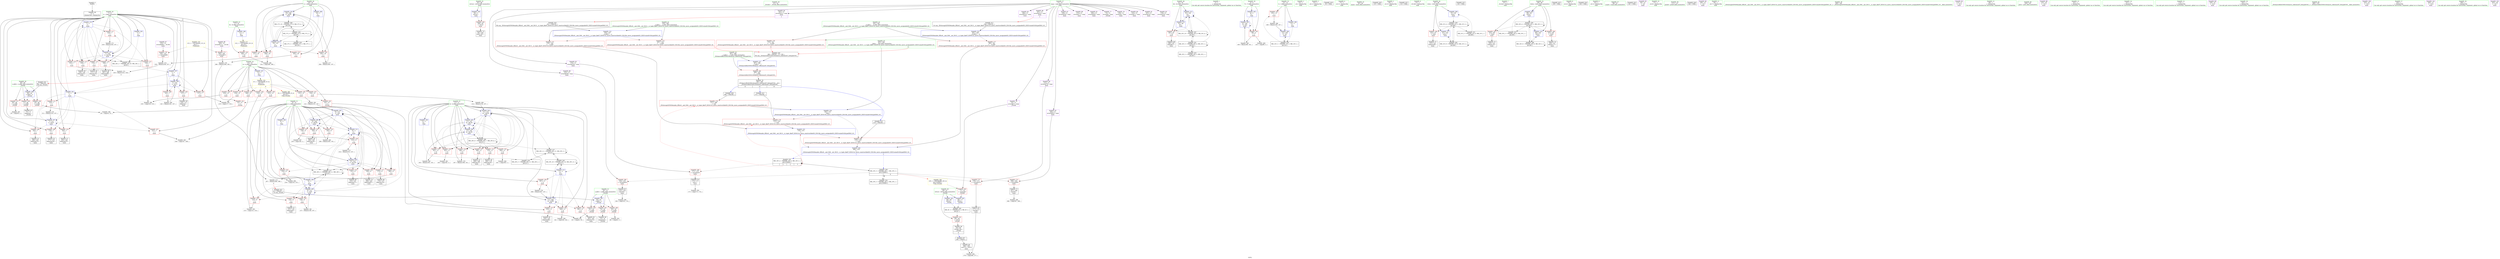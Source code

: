 digraph "SVFG" {
	label="SVFG";

	Node0x5582dc03f290 [shape=record,color=grey,label="{NodeID: 0\nNullPtr}"];
	Node0x5582dc03f290 -> Node0x5582dc053040[style=solid];
	Node0x5582dbe3fe00 [shape=record,color=yellow,style=double,label="{NodeID: 360\n2V_1 = ENCHI(MR_2V_0)\npts\{16 \}\nFun[_Z3colii]}"];
	Node0x5582dbe3fe00 -> Node0x5582dc0716f0[style=dashed];
	Node0x5582dbe3fe00 -> Node0x5582dc0717c0[style=dashed];
	Node0x5582dc07b030 [shape=record,color=grey,label="{NodeID: 277\n284 = Binary(283, 107, )\n}"];
	Node0x5582dc07b030 -> Node0x5582dc076540[style=solid];
	Node0x5582dc06e3e0 [shape=record,color=blue,label="{NodeID: 194\n85\<--5\nretval\<--\nmain\n}"];
	Node0x5582dc06e3e0 -> Node0x5582dc0728d0[style=dashed];
	Node0x5582dc06b890 [shape=record,color=red,label="{NodeID: 111\n210\<--7\n\<--i\nmain\n}"];
	Node0x5582dc06b890 -> Node0x5582dc07a5b0[style=solid];
	Node0x5582dc0538a0 [shape=record,color=green,label="{NodeID: 28\n41\<--42\n_Z3colii\<--_Z3colii_field_insensitive\n}"];
	Node0x5582dc076a20 [shape=record,color=blue,label="{NodeID: 222\n359\<--357\n__a.addr\<--__a\n_ZSt4swapIcENSt9enable_ifIXsr6__and_ISt6__not_ISt15__is_tuple_likeIT_EESt21is_move_constructibleIS3_ESt18is_move_assignableIS3_EEE5valueEvE4typeERS3_SC_\n}"];
	Node0x5582dc076a20 -> Node0x5582dc0731c0[style=dashed];
	Node0x5582dc076a20 -> Node0x5582dc073290[style=dashed];
	Node0x5582dc071550 [shape=record,color=red,label="{NodeID: 139\n307\<--11\n\<--k\nmain\n}"];
	Node0x5582dc071550 -> Node0x5582dc07b1b0[style=solid];
	Node0x5582dc06c1c0 [shape=record,color=black,label="{NodeID: 56\n180\<--179\nidxprom30\<--\nmain\n}"];
	Node0x5582dc0b26c0 [shape=record,color=black,label="{NodeID: 416\n357 = PHI(181, )\n0th arg _ZSt4swapIcENSt9enable_ifIXsr6__and_ISt6__not_ISt15__is_tuple_likeIT_EESt21is_move_constructibleIS3_ESt18is_move_assignableIS3_EEE5valueEvE4typeERS3_SC_ }"];
	Node0x5582dc0b26c0 -> Node0x5582dc076a20[style=solid];
	Node0x5582dc072c10 [shape=record,color=red,label="{NodeID: 167\n287\<--91\n\<--bt\nmain\n}"];
	Node0x5582dc072c10 -> Node0x5582dc06cb80[style=solid];
	Node0x5582dc06d880 [shape=record,color=purple,label="{NodeID: 84\n181\<--21\narrayidx31\<--map\nmain\n|{<s0>5}}"];
	Node0x5582dc06d880:s0 -> Node0x5582dc0b26c0[style=solid,color=red];
	Node0x5582dc053150 [shape=record,color=green,label="{NodeID: 1\n5\<--1\n\<--dummyObj\nCan only get source location for instruction, argument, global var or function.}"];
	Node0x5582dc07b1b0 [shape=record,color=grey,label="{NodeID: 278\n308 = Binary(307, 107, )\n}"];
	Node0x5582dc07b1b0 -> Node0x5582dc0767b0[style=solid];
	Node0x5582dc06e4b0 [shape=record,color=blue,label="{NodeID: 195\n4\<--100\nT\<--dec\nmain\n}"];
	Node0x5582dc06e4b0 -> Node0x5582dc06b210[style=dashed];
	Node0x5582dc06e4b0 -> Node0x5582dc06e4b0[style=dashed];
	Node0x5582dc06b960 [shape=record,color=red,label="{NodeID: 112\n218\<--7\n\<--i\nmain\n}"];
	Node0x5582dc06b960 -> Node0x5582dc07bdb0[style=solid];
	Node0x5582dc0539a0 [shape=record,color=green,label="{NodeID: 29\n46\<--47\nretval\<--retval_field_insensitive\n_Z3colii\n}"];
	Node0x5582dc0539a0 -> Node0x5582dc072250[style=solid];
	Node0x5582dc0539a0 -> Node0x5582dc06e240[style=solid];
	Node0x5582dc0539a0 -> Node0x5582dc06e310[style=solid];
	Node0x5582dc076af0 [shape=record,color=blue,label="{NodeID: 223\n361\<--358\n__b.addr\<--__b\n_ZSt4swapIcENSt9enable_ifIXsr6__and_ISt6__not_ISt15__is_tuple_likeIT_EESt21is_move_constructibleIS3_ESt18is_move_assignableIS3_EEE5valueEvE4typeERS3_SC_\n}"];
	Node0x5582dc076af0 -> Node0x5582dc073360[style=dashed];
	Node0x5582dc076af0 -> Node0x5582dc073430[style=dashed];
	Node0x5582dc071620 [shape=record,color=red,label="{NodeID: 140\n105\<--13\n\<--I\nmain\n}"];
	Node0x5582dc071620 -> Node0x5582dc070020[style=solid];
	Node0x5582dc06c290 [shape=record,color=black,label="{NodeID: 57\n183\<--182\nidxprom32\<--\nmain\n}"];
	Node0x5582dc0b2800 [shape=record,color=black,label="{NodeID: 417\n358 = PHI(187, )\n1st arg _ZSt4swapIcENSt9enable_ifIXsr6__and_ISt6__not_ISt15__is_tuple_likeIT_EESt21is_move_constructibleIS3_ESt18is_move_assignableIS3_EEE5valueEvE4typeERS3_SC_ }"];
	Node0x5582dc0b2800 -> Node0x5582dc076af0[style=solid];
	Node0x5582dc072ce0 [shape=record,color=red,label="{NodeID: 168\n171\<--170\n\<--arrayidx26\nmain\n}"];
	Node0x5582dc072ce0 -> Node0x5582dc06c020[style=solid];
	Node0x5582dc06d950 [shape=record,color=purple,label="{NodeID: 85\n184\<--21\narrayidx33\<--map\nmain\n}"];
	Node0x5582dc053250 [shape=record,color=green,label="{NodeID: 2\n23\<--1\n.str\<--dummyObj\nGlob }"];
	Node0x5582dc07b330 [shape=record,color=grey,label="{NodeID: 279\n197 = Binary(196, 101, )\n}"];
	Node0x5582dc07b330 -> Node0x5582dc06ecd0[style=solid];
	Node0x5582dc06e580 [shape=record,color=blue,label="{NodeID: 196\n13\<--106\nI\<--inc\nmain\n}"];
	Node0x5582dc06e580 -> Node0x5582dc08c740[style=dashed];
	Node0x5582dc06ba30 [shape=record,color=red,label="{NodeID: 113\n228\<--7\n\<--i\nmain\n}"];
	Node0x5582dc06ba30 -> Node0x5582dc06c430[style=solid];
	Node0x5582dc053a70 [shape=record,color=green,label="{NodeID: 30\n48\<--49\nx.addr\<--x.addr_field_insensitive\n_Z3colii\n}"];
	Node0x5582dc053a70 -> Node0x5582dc072320[style=solid];
	Node0x5582dc053a70 -> Node0x5582dc0723f0[style=solid];
	Node0x5582dc053a70 -> Node0x5582dc0724c0[style=solid];
	Node0x5582dc053a70 -> Node0x5582dc074010[style=solid];
	Node0x5582dc076bc0 [shape=record,color=blue,label="{NodeID: 224\n363\<--371\n__tmp\<--\n_ZSt4swapIcENSt9enable_ifIXsr6__and_ISt6__not_ISt15__is_tuple_likeIT_EESt21is_move_constructibleIS3_ESt18is_move_assignableIS3_EEE5valueEvE4typeERS3_SC_\n}"];
	Node0x5582dc076bc0 -> Node0x5582dc0735d0[style=dashed];
	Node0x5582dc076bc0 -> Node0x5582dc0736a0[style=dashed];
	Node0x5582dc0716f0 [shape=record,color=red,label="{NodeID: 141\n55\<--15\n\<--n\n_Z3colii\n}"];
	Node0x5582dc0716f0 -> Node0x5582dc07ccb0[style=solid];
	Node0x5582dc06c360 [shape=record,color=black,label="{NodeID: 58\n186\<--185\nidxprom34\<--\nmain\n}"];
	Node0x5582dc0b2940 [shape=record,color=black,label="{NodeID: 418\n386 = PHI(367, 373, 363, )\n0th arg _ZSt4moveIRcEONSt16remove_referenceIT_E4typeEOS2_ }"];
	Node0x5582dc0b2940 -> Node0x5582dc076e30[style=solid];
	Node0x5582dc091740 [shape=record,color=black,label="{NodeID: 335\nMR_10V_4 = PHI(MR_10V_6, MR_10V_3, )\npts\{220000 \}\n|{|<s3>5|<s4>5|<s5>5}}"];
	Node0x5582dc091740 -> Node0x5582dc072ce0[style=dashed];
	Node0x5582dc091740 -> Node0x5582dc091740[style=dashed];
	Node0x5582dc091740 -> Node0x5582dc092b40[style=dashed];
	Node0x5582dc091740:s3 -> Node0x5582dc073500[style=dashed,color=red];
	Node0x5582dc091740:s4 -> Node0x5582dc0735d0[style=dashed,color=red];
	Node0x5582dc091740:s5 -> Node0x5582dc076c90[style=dashed,color=red];
	Node0x5582dc072db0 [shape=record,color=red,label="{NodeID: 169\n234\<--233\n\<--arrayidx58\nmain\n}"];
	Node0x5582dc072db0 -> Node0x5582dc06c5d0[style=solid];
	Node0x5582dc06da20 [shape=record,color=purple,label="{NodeID: 86\n187\<--21\narrayidx35\<--map\nmain\n|{<s0>5}}"];
	Node0x5582dc06da20:s0 -> Node0x5582dc0b2800[style=solid,color=red];
	Node0x5582dc053350 [shape=record,color=green,label="{NodeID: 3\n25\<--1\n.str.1\<--dummyObj\nGlob }"];
	Node0x5582dc07b4b0 [shape=record,color=grey,label="{NodeID: 280\n142 = Binary(141, 107, )\n}"];
	Node0x5582dc07b4b0 -> Node0x5582dc06e8c0[style=solid];
	Node0x5582dc06e650 [shape=record,color=blue,label="{NodeID: 197\n7\<--5\ni\<--\nmain\n}"];
	Node0x5582dc06e650 -> Node0x5582dc06b2e0[style=dashed];
	Node0x5582dc06e650 -> Node0x5582dc06b3b0[style=dashed];
	Node0x5582dc06e650 -> Node0x5582dc06b480[style=dashed];
	Node0x5582dc06e650 -> Node0x5582dc06e8c0[style=dashed];
	Node0x5582dc06e650 -> Node0x5582dc06e990[style=dashed];
	Node0x5582dc06bb00 [shape=record,color=red,label="{NodeID: 114\n252\<--7\n\<--i\nmain\n}"];
	Node0x5582dc06bb00 -> Node0x5582dc07ad30[style=solid];
	Node0x5582dc053b40 [shape=record,color=green,label="{NodeID: 31\n50\<--51\ny.addr\<--y.addr_field_insensitive\n_Z3colii\n}"];
	Node0x5582dc053b40 -> Node0x5582dc072590[style=solid];
	Node0x5582dc053b40 -> Node0x5582dc072660[style=solid];
	Node0x5582dc053b40 -> Node0x5582dc072730[style=solid];
	Node0x5582dc053b40 -> Node0x5582dc0740e0[style=solid];
	Node0x5582dc076c90 [shape=record,color=blue,label="{NodeID: 225\n376\<--375\n\<--\n_ZSt4swapIcENSt9enable_ifIXsr6__and_ISt6__not_ISt15__is_tuple_likeIT_EESt21is_move_constructibleIS3_ESt18is_move_assignableIS3_EEE5valueEvE4typeERS3_SC_\n}"];
	Node0x5582dc076c90 -> Node0x5582dc0736a0[style=dashed];
	Node0x5582dc076c90 -> Node0x5582dc076d60[style=dashed];
	Node0x5582dc0717c0 [shape=record,color=red,label="{NodeID: 142\n62\<--15\n\<--n\n_Z3colii\n}"];
	Node0x5582dc0717c0 -> Node0x5582dc07d430[style=solid];
	Node0x5582dc06c430 [shape=record,color=black,label="{NodeID: 59\n229\<--228\nidxprom55\<--\nmain\n}"];
	Node0x5582dc0b2c20 [shape=record,color=black,label="{NodeID: 419\n95 = PHI()\n}"];
	Node0x5582dc072e80 [shape=record,color=red,label="{NodeID: 170\n256\<--255\n\<--arrayidx69\nmain\n}"];
	Node0x5582dc072e80 -> Node0x5582dc07abb0[style=solid];
	Node0x5582dc06daf0 [shape=record,color=purple,label="{NodeID: 87\n230\<--21\narrayidx56\<--map\nmain\n}"];
	Node0x5582dc0533e0 [shape=record,color=green,label="{NodeID: 4\n27\<--1\n.str.2\<--dummyObj\nGlob }"];
	Node0x5582dc08b020 [shape=record,color=yellow,style=double,label="{NodeID: 364\n10V_1 = ENCHI(MR_10V_0)\npts\{220000 \}\nFun[_Z3colii]}"];
	Node0x5582dc08b020 -> Node0x5582dc072800[style=dashed];
	Node0x5582dc07b630 [shape=record,color=grey,label="{NodeID: 281\n137 = Binary(136, 107, )\n}"];
	Node0x5582dc07b630 -> Node0x5582dc06e7f0[style=solid];
	Node0x5582dc06e720 [shape=record,color=blue,label="{NodeID: 198\n9\<--5\nj\<--\nmain\n}"];
	Node0x5582dc06e720 -> Node0x5582dc070440[style=dashed];
	Node0x5582dc06e720 -> Node0x5582dc070510[style=dashed];
	Node0x5582dc06e720 -> Node0x5582dc0705e0[style=dashed];
	Node0x5582dc06e720 -> Node0x5582dc06e720[style=dashed];
	Node0x5582dc06e720 -> Node0x5582dc06e7f0[style=dashed];
	Node0x5582dc06e720 -> Node0x5582dc06ea60[style=dashed];
	Node0x5582dc06e720 -> Node0x5582dc06f1b0[style=dashed];
	Node0x5582dc06e720 -> Node0x5582dc08bd40[style=dashed];
	Node0x5582dc06bbd0 [shape=record,color=red,label="{NodeID: 115\n270\<--7\n\<--i\nmain\n}"];
	Node0x5582dc06bbd0 -> Node0x5582dc06c910[style=solid];
	Node0x5582dc053c10 [shape=record,color=green,label="{NodeID: 32\n82\<--83\nmain\<--main_field_insensitive\n}"];
	Node0x5582dc076d60 [shape=record,color=blue,label="{NodeID: 226\n380\<--379\n\<--\n_ZSt4swapIcENSt9enable_ifIXsr6__and_ISt6__not_ISt15__is_tuple_likeIT_EESt21is_move_constructibleIS3_ESt18is_move_assignableIS3_EEE5valueEvE4typeERS3_SC_\n|{<s0>5|<s1>5}}"];
	Node0x5582dc076d60:s0 -> Node0x5582dc091740[style=dashed,color=blue];
	Node0x5582dc076d60:s1 -> Node0x5582dc092b40[style=dashed,color=blue];
	Node0x5582dc071890 [shape=record,color=red,label="{NodeID: 143\n118\<--15\n\<--n\nmain\n}"];
	Node0x5582dc071890 -> Node0x5582dc07c6b0[style=solid];
	Node0x5582dc06c500 [shape=record,color=black,label="{NodeID: 60\n232\<--231\nidxprom57\<--\nmain\n}"];
	Node0x5582dc0b2cf0 [shape=record,color=black,label="{NodeID: 420\n110 = PHI()\n}"];
	Node0x5582dc072f50 [shape=record,color=red,label="{NodeID: 171\n264\<--263\n\<--arrayidx71\nmain\n}"];
	Node0x5582dc072f50 -> Node0x5582dc07aeb0[style=solid];
	Node0x5582dc06dbc0 [shape=record,color=purple,label="{NodeID: 88\n233\<--21\narrayidx58\<--map\nmain\n}"];
	Node0x5582dc06dbc0 -> Node0x5582dc072db0[style=solid];
	Node0x5582dc051580 [shape=record,color=green,label="{NodeID: 5\n29\<--1\n.str.3\<--dummyObj\nGlob }"];
	Node0x5582dc07b7b0 [shape=record,color=grey,label="{NodeID: 282\n192 = Binary(191, 101, )\n}"];
	Node0x5582dc07b7b0 -> Node0x5582dc06ec00[style=solid];
	Node0x5582dc06e7f0 [shape=record,color=blue,label="{NodeID: 199\n9\<--137\nj\<--inc9\nmain\n}"];
	Node0x5582dc06e7f0 -> Node0x5582dc070440[style=dashed];
	Node0x5582dc06e7f0 -> Node0x5582dc070510[style=dashed];
	Node0x5582dc06e7f0 -> Node0x5582dc0705e0[style=dashed];
	Node0x5582dc06e7f0 -> Node0x5582dc06e720[style=dashed];
	Node0x5582dc06e7f0 -> Node0x5582dc06e7f0[style=dashed];
	Node0x5582dc06e7f0 -> Node0x5582dc06ea60[style=dashed];
	Node0x5582dc06e7f0 -> Node0x5582dc06f1b0[style=dashed];
	Node0x5582dc06e7f0 -> Node0x5582dc08bd40[style=dashed];
	Node0x5582dc0702a0 [shape=record,color=red,label="{NodeID: 116\n290\<--7\n\<--i\nmain\n}"];
	Node0x5582dc0702a0 -> Node0x5582dc06cc50[style=solid];
	Node0x5582dc053d10 [shape=record,color=green,label="{NodeID: 33\n85\<--86\nretval\<--retval_field_insensitive\nmain\n}"];
	Node0x5582dc053d10 -> Node0x5582dc0728d0[style=solid];
	Node0x5582dc053d10 -> Node0x5582dc06e3e0[style=solid];
	Node0x5582dc076e30 [shape=record,color=blue,label="{NodeID: 227\n387\<--386\n__t.addr\<--__t\n_ZSt4moveIRcEONSt16remove_referenceIT_E4typeEOS2_\n}"];
	Node0x5582dc076e30 -> Node0x5582dc073770[style=dashed];
	Node0x5582dc071960 [shape=record,color=red,label="{NodeID: 144\n124\<--15\n\<--n\nmain\n}"];
	Node0x5582dc071960 -> Node0x5582dc07c830[style=solid];
	Node0x5582dc06c5d0 [shape=record,color=black,label="{NodeID: 61\n235\<--234\nconv59\<--\nmain\n}"];
	Node0x5582dc06c5d0 -> Node0x5582dc07cfb0[style=solid];
	Node0x5582dc0b4ed0 [shape=record,color=black,label="{NodeID: 421\n114 = PHI()\n}"];
	Node0x5582dc073020 [shape=record,color=red,label="{NodeID: 172\n276\<--275\n\<--arrayidx79\nmain\n}"];
	Node0x5582dc073020 -> Node0x5582dc06cab0[style=solid];
	Node0x5582dc06dc90 [shape=record,color=purple,label="{NodeID: 89\n272\<--21\narrayidx77\<--map\nmain\n}"];
	Node0x5582dc051610 [shape=record,color=green,label="{NodeID: 6\n31\<--1\n_ZL2dx\<--dummyObj\nGlob }"];
	Node0x5582dc07b930 [shape=record,color=grey,label="{NodeID: 283\n152 = Binary(151, 107, )\n}"];
	Node0x5582dc07b930 -> Node0x5582dc06ea60[style=solid];
	Node0x5582dc06e8c0 [shape=record,color=blue,label="{NodeID: 200\n7\<--142\ni\<--inc11\nmain\n}"];
	Node0x5582dc06e8c0 -> Node0x5582dc06b2e0[style=dashed];
	Node0x5582dc06e8c0 -> Node0x5582dc06b3b0[style=dashed];
	Node0x5582dc06e8c0 -> Node0x5582dc06b480[style=dashed];
	Node0x5582dc06e8c0 -> Node0x5582dc06e8c0[style=dashed];
	Node0x5582dc06e8c0 -> Node0x5582dc06e990[style=dashed];
	Node0x5582dc070370 [shape=record,color=red,label="{NodeID: 117\n318\<--7\n\<--i\nmain\n}"];
	Node0x5582dc070370 -> Node0x5582dc07a730[style=solid];
	Node0x5582dc053de0 [shape=record,color=green,label="{NodeID: 34\n87\<--88\nrwin\<--rwin_field_insensitive\nmain\n}"];
	Node0x5582dc053de0 -> Node0x5582dc0729a0[style=solid];
	Node0x5582dc053de0 -> Node0x5582dc06ef40[style=solid];
	Node0x5582dc053de0 -> Node0x5582dc076610[style=solid];
	Node0x5582dc071a30 [shape=record,color=red,label="{NodeID: 145\n148\<--15\n\<--n\nmain\n}"];
	Node0x5582dc071a30 -> Node0x5582dc07d5b0[style=solid];
	Node0x5582dc06c6a0 [shape=record,color=black,label="{NodeID: 62\n254\<--253\nidxprom68\<--\nmain\n}"];
	Node0x5582dc0b4fa0 [shape=record,color=black,label="{NodeID: 422\n134 = PHI()\n}"];
	Node0x5582dc092b40 [shape=record,color=black,label="{NodeID: 339\nMR_10V_3 = PHI(MR_10V_7, MR_10V_2, )\npts\{220000 \}\n|{|<s5>6}}"];
	Node0x5582dc092b40 -> Node0x5582dc072db0[style=dashed];
	Node0x5582dc092b40 -> Node0x5582dc073020[style=dashed];
	Node0x5582dc092b40 -> Node0x5582dc0730f0[style=dashed];
	Node0x5582dc092b40 -> Node0x5582dc08e040[style=dashed];
	Node0x5582dc092b40 -> Node0x5582dc091740[style=dashed];
	Node0x5582dc092b40:s5 -> Node0x5582dc08b020[style=dashed,color=red];
	Node0x5582dc0730f0 [shape=record,color=red,label="{NodeID: 173\n296\<--295\n\<--arrayidx92\nmain\n}"];
	Node0x5582dc0730f0 -> Node0x5582dc06cdf0[style=solid];
	Node0x5582dc06dd60 [shape=record,color=purple,label="{NodeID: 90\n275\<--21\narrayidx79\<--map\nmain\n}"];
	Node0x5582dc06dd60 -> Node0x5582dc073020[style=solid];
	Node0x5582dc055750 [shape=record,color=green,label="{NodeID: 7\n32\<--1\n_ZL2dy\<--dummyObj\nGlob }"];
	Node0x5582dc07bab0 [shape=record,color=grey,label="{NodeID: 284\n206 = Binary(205, 101, )\n}"];
	Node0x5582dc07bab0 -> Node0x5582dc06eda0[style=solid];
	Node0x5582dc06e990 [shape=record,color=blue,label="{NodeID: 201\n7\<--5\ni\<--\nmain\n}"];
	Node0x5582dc06e990 -> Node0x5582dc06b550[style=dashed];
	Node0x5582dc06e990 -> Node0x5582dc06b620[style=dashed];
	Node0x5582dc06e990 -> Node0x5582dc06b6f0[style=dashed];
	Node0x5582dc06e990 -> Node0x5582dc06b7c0[style=dashed];
	Node0x5582dc06e990 -> Node0x5582dc06b890[style=dashed];
	Node0x5582dc06e990 -> Node0x5582dc06ee70[style=dashed];
	Node0x5582dc06e990 -> Node0x5582dc06f0e0[style=dashed];
	Node0x5582dc070440 [shape=record,color=red,label="{NodeID: 118\n123\<--9\n\<--j\nmain\n}"];
	Node0x5582dc070440 -> Node0x5582dc07c830[style=solid];
	Node0x5582dc053eb0 [shape=record,color=green,label="{NodeID: 35\n89\<--90\nbwin\<--bwin_field_insensitive\nmain\n}"];
	Node0x5582dc053eb0 -> Node0x5582dc072a70[style=solid];
	Node0x5582dc053eb0 -> Node0x5582dc072b40[style=solid];
	Node0x5582dc053eb0 -> Node0x5582dc06f010[style=solid];
	Node0x5582dc053eb0 -> Node0x5582dc0766e0[style=solid];
	Node0x5582dc071b00 [shape=record,color=red,label="{NodeID: 146\n151\<--15\n\<--n\nmain\n}"];
	Node0x5582dc071b00 -> Node0x5582dc07b930[style=solid];
	Node0x5582dc06c770 [shape=record,color=black,label="{NodeID: 63\n262\<--261\nidxprom70\<--\nmain\n}"];
	Node0x5582dc0b5070 [shape=record,color=black,label="{NodeID: 423\n329 = PHI()\n}"];
	Node0x5582dc0731c0 [shape=record,color=red,label="{NodeID: 174\n367\<--359\n\<--__a.addr\n_ZSt4swapIcENSt9enable_ifIXsr6__and_ISt6__not_ISt15__is_tuple_likeIT_EESt21is_move_constructibleIS3_ESt18is_move_assignableIS3_EEE5valueEvE4typeERS3_SC_\n|{<s0>11}}"];
	Node0x5582dc0731c0:s0 -> Node0x5582dc0b2940[style=solid,color=red];
	Node0x5582dc06de30 [shape=record,color=purple,label="{NodeID: 91\n292\<--21\narrayidx90\<--map\nmain\n}"];
	Node0x5582dc0557e0 [shape=record,color=green,label="{NodeID: 8\n33\<--1\n.str.4\<--dummyObj\nGlob }"];
	Node0x5582dc07bc30 [shape=record,color=grey,label="{NodeID: 285\n100 = Binary(99, 101, )\n}"];
	Node0x5582dc07bc30 -> Node0x5582dc06e4b0[style=solid];
	Node0x5582dc06ea60 [shape=record,color=blue,label="{NodeID: 202\n9\<--152\nj\<--sub\nmain\n}"];
	Node0x5582dc06ea60 -> Node0x5582dc0706b0[style=dashed];
	Node0x5582dc06ea60 -> Node0x5582dc070780[style=dashed];
	Node0x5582dc06ea60 -> Node0x5582dc070850[style=dashed];
	Node0x5582dc06ea60 -> Node0x5582dc06ea60[style=dashed];
	Node0x5582dc06ea60 -> Node0x5582dc06eda0[style=dashed];
	Node0x5582dc06ea60 -> Node0x5582dc06f1b0[style=dashed];
	Node0x5582dc06ea60 -> Node0x5582dc08bd40[style=dashed];
	Node0x5582dc070510 [shape=record,color=red,label="{NodeID: 119\n130\<--9\n\<--j\nmain\n}"];
	Node0x5582dc070510 -> Node0x5582dc06be30[style=solid];
	Node0x5582dc053f80 [shape=record,color=green,label="{NodeID: 36\n91\<--92\nbt\<--bt_field_insensitive\nmain\n}"];
	Node0x5582dc053f80 -> Node0x5582dc072c10[style=solid];
	Node0x5582dc053f80 -> Node0x5582dc0762d0[style=solid];
	Node0x5582dc053f80 -> Node0x5582dc076470[style=solid];
	Node0x5582dc071bd0 [shape=record,color=red,label="{NodeID: 147\n154\<--15\n\<--n\nmain\n}"];
	Node0x5582dc071bd0 -> Node0x5582dc0701a0[style=solid];
	Node0x5582dc06c840 [shape=record,color=black,label="{NodeID: 64\n269\<--268\nconv75\<--call74\nmain\n}"];
	Node0x5582dc06c840 -> Node0x5582dc07c9b0[style=solid];
	Node0x5582dc0b5140 [shape=record,color=black,label="{NodeID: 424\n334 = PHI()\n}"];
	Node0x5582dc073290 [shape=record,color=red,label="{NodeID: 175\n376\<--359\n\<--__a.addr\n_ZSt4swapIcENSt9enable_ifIXsr6__and_ISt6__not_ISt15__is_tuple_likeIT_EESt21is_move_constructibleIS3_ESt18is_move_assignableIS3_EEE5valueEvE4typeERS3_SC_\n}"];
	Node0x5582dc073290 -> Node0x5582dc076c90[style=solid];
	Node0x5582dc06df00 [shape=record,color=purple,label="{NodeID: 92\n295\<--21\narrayidx92\<--map\nmain\n}"];
	Node0x5582dc06df00 -> Node0x5582dc0730f0[style=solid];
	Node0x5582dc053570 [shape=record,color=green,label="{NodeID: 9\n35\<--1\n.str.5\<--dummyObj\nGlob }"];
	Node0x5582dc07bdb0 [shape=record,color=grey,label="{NodeID: 286\n220 = cmp(218, 219, )\n}"];
	Node0x5582dc06eb30 [shape=record,color=blue,label="{NodeID: 203\n11\<--155\nk\<--sub16\nmain\n}"];
	Node0x5582dc06eb30 -> Node0x5582dc070e00[style=dashed];
	Node0x5582dc06eb30 -> Node0x5582dc070ed0[style=dashed];
	Node0x5582dc06eb30 -> Node0x5582dc070fa0[style=dashed];
	Node0x5582dc06eb30 -> Node0x5582dc071070[style=dashed];
	Node0x5582dc06eb30 -> Node0x5582dc071140[style=dashed];
	Node0x5582dc06eb30 -> Node0x5582dc06eb30[style=dashed];
	Node0x5582dc06eb30 -> Node0x5582dc06ec00[style=dashed];
	Node0x5582dc06eb30 -> Node0x5582dc06ecd0[style=dashed];
	Node0x5582dc06eb30 -> Node0x5582dc08ef40[style=dashed];
	Node0x5582dc06eb30 -> Node0x5582dc095840[style=dashed];
	Node0x5582dc0705e0 [shape=record,color=red,label="{NodeID: 120\n136\<--9\n\<--j\nmain\n}"];
	Node0x5582dc0705e0 -> Node0x5582dc07b630[style=solid];
	Node0x5582dc052800 [shape=record,color=green,label="{NodeID: 37\n96\<--97\nscanf\<--scanf_field_insensitive\n}"];
	Node0x5582dc071ca0 [shape=record,color=red,label="{NodeID: 148\n219\<--15\n\<--n\nmain\n}"];
	Node0x5582dc071ca0 -> Node0x5582dc07bdb0[style=solid];
	Node0x5582dc06c910 [shape=record,color=black,label="{NodeID: 65\n271\<--270\nidxprom76\<--\nmain\n}"];
	Node0x5582dc0b5210 [shape=record,color=black,label="{NodeID: 425\n341 = PHI()\n}"];
	Node0x5582dc073360 [shape=record,color=red,label="{NodeID: 176\n373\<--361\n\<--__b.addr\n_ZSt4swapIcENSt9enable_ifIXsr6__and_ISt6__not_ISt15__is_tuple_likeIT_EESt21is_move_constructibleIS3_ESt18is_move_assignableIS3_EEE5valueEvE4typeERS3_SC_\n|{<s0>12}}"];
	Node0x5582dc073360:s0 -> Node0x5582dc0b2940[style=solid,color=red];
	Node0x5582dc06dfd0 [shape=record,color=purple,label="{NodeID: 93\n94\<--23\n\<--.str\nmain\n}"];
	Node0x5582dc053600 [shape=record,color=green,label="{NodeID: 10\n37\<--1\n.str.6\<--dummyObj\nGlob }"];
	Node0x5582dc08b5c0 [shape=record,color=yellow,style=double,label="{NodeID: 370\n12V_1 = ENCHI(MR_12V_0)\npts\{1 \}\nFun[main]}"];
	Node0x5582dc08b5c0 -> Node0x5582dc072e80[style=dashed];
	Node0x5582dc08b5c0 -> Node0x5582dc072f50[style=dashed];
	Node0x5582dc07bf30 [shape=record,color=grey,label="{NodeID: 287\n159 = cmp(158, 5, )\n}"];
	Node0x5582dc06ec00 [shape=record,color=blue,label="{NodeID: 204\n11\<--192\nk\<--dec36\nmain\n}"];
	Node0x5582dc06ec00 -> Node0x5582dc095840[style=dashed];
	Node0x5582dc0706b0 [shape=record,color=red,label="{NodeID: 121\n158\<--9\n\<--j\nmain\n}"];
	Node0x5582dc0706b0 -> Node0x5582dc07bf30[style=solid];
	Node0x5582dc052900 [shape=record,color=green,label="{NodeID: 38\n111\<--112\nprintf\<--printf_field_insensitive\n}"];
	Node0x5582dc071d70 [shape=record,color=red,label="{NodeID: 149\n225\<--15\n\<--n\nmain\n}"];
	Node0x5582dc071d70 -> Node0x5582dc07c3b0[style=solid];
	Node0x5582dc06c9e0 [shape=record,color=black,label="{NodeID: 66\n274\<--273\nidxprom78\<--\nmain\n}"];
	Node0x5582dc0b52e0 [shape=record,color=black,label="{NodeID: 426\n344 = PHI()\n}"];
	Node0x5582dc093f40 [shape=record,color=black,label="{NodeID: 343\nMR_20V_16 = PHI(MR_20V_14, MR_20V_12, )\npts\{12 \}\n}"];
	Node0x5582dc093f40 -> Node0x5582dc076200[style=dashed];
	Node0x5582dc093f40 -> Node0x5582dc08ef40[style=dashed];
	Node0x5582dc093f40 -> Node0x5582dc093f40[style=dashed];
	Node0x5582dc073430 [shape=record,color=red,label="{NodeID: 177\n380\<--361\n\<--__b.addr\n_ZSt4swapIcENSt9enable_ifIXsr6__and_ISt6__not_ISt15__is_tuple_likeIT_EESt21is_move_constructibleIS3_ESt18is_move_assignableIS3_EEE5valueEvE4typeERS3_SC_\n}"];
	Node0x5582dc073430 -> Node0x5582dc076d60[style=solid];
	Node0x5582dc06e0a0 [shape=record,color=purple,label="{NodeID: 94\n109\<--25\n\<--.str.1\nmain\n}"];
	Node0x5582dc041b00 [shape=record,color=green,label="{NodeID: 11\n39\<--1\n.str.7\<--dummyObj\nGlob }"];
	Node0x5582dc07c0b0 [shape=record,color=grey,label="{NodeID: 288\n250 = cmp(248, 249, )\n}"];
	Node0x5582dc06ecd0 [shape=record,color=blue,label="{NodeID: 205\n11\<--197\nk\<--dec38\nmain\n}"];
	Node0x5582dc06ecd0 -> Node0x5582dc070e00[style=dashed];
	Node0x5582dc06ecd0 -> Node0x5582dc070ed0[style=dashed];
	Node0x5582dc06ecd0 -> Node0x5582dc070fa0[style=dashed];
	Node0x5582dc06ecd0 -> Node0x5582dc071070[style=dashed];
	Node0x5582dc06ecd0 -> Node0x5582dc071140[style=dashed];
	Node0x5582dc06ecd0 -> Node0x5582dc06ec00[style=dashed];
	Node0x5582dc06ecd0 -> Node0x5582dc06ecd0[style=dashed];
	Node0x5582dc06ecd0 -> Node0x5582dc095840[style=dashed];
	Node0x5582dc070780 [shape=record,color=red,label="{NodeID: 122\n185\<--9\n\<--j\nmain\n}"];
	Node0x5582dc070780 -> Node0x5582dc06c360[style=solid];
	Node0x5582dc052a00 [shape=record,color=green,label="{NodeID: 39\n189\<--190\n_ZSt4swapIcENSt9enable_ifIXsr6__and_ISt6__not_ISt15__is_tuple_likeIT_EESt21is_move_constructibleIS3_ESt18is_move_assignableIS3_EEE5valueEvE4typeERS3_SC_\<--_ZSt4swapIcENSt9enable_ifIXsr6__and_ISt6__not_ISt15__is_tuple_likeIT_EESt21is_move_constructibleIS3_ESt18is_move_assignableIS3_EEE5valueEvE4typeERS3_SC__field_insensitive\n}"];
	Node0x5582dc08b840 [shape=record,color=black,label="{NodeID: 316\nMR_16V_2 = PHI(MR_16V_10, MR_16V_1, )\npts\{8 \}\n}"];
	Node0x5582dc08b840 -> Node0x5582dc06e650[style=dashed];
	Node0x5582dc071e40 [shape=record,color=red,label="{NodeID: 150\n249\<--17\n\<--K\nmain\n}"];
	Node0x5582dc071e40 -> Node0x5582dc07c0b0[style=solid];
	Node0x5582dc06cab0 [shape=record,color=black,label="{NodeID: 67\n277\<--276\nconv80\<--\nmain\n}"];
	Node0x5582dc06cab0 -> Node0x5582dc07c9b0[style=solid];
	Node0x5582dc0b53b0 [shape=record,color=black,label="{NodeID: 427\n268 = PHI(43, )\n}"];
	Node0x5582dc0b53b0 -> Node0x5582dc06c840[style=solid];
	Node0x5582dc094440 [shape=record,color=black,label="{NodeID: 344\nMR_27V_10 = PHI(MR_27V_9, MR_27V_4, )\npts\{20 \}\n}"];
	Node0x5582dc094440 -> Node0x5582dc0763a0[style=dashed];
	Node0x5582dc094440 -> Node0x5582dc08f440[style=dashed];
	Node0x5582dc094440 -> Node0x5582dc094440[style=dashed];
	Node0x5582dc073500 [shape=record,color=red,label="{NodeID: 178\n371\<--368\n\<--call\n_ZSt4swapIcENSt9enable_ifIXsr6__and_ISt6__not_ISt15__is_tuple_likeIT_EESt21is_move_constructibleIS3_ESt18is_move_assignableIS3_EEE5valueEvE4typeERS3_SC_\n}"];
	Node0x5582dc073500 -> Node0x5582dc076bc0[style=solid];
	Node0x5582dc06e170 [shape=record,color=purple,label="{NodeID: 95\n113\<--27\n\<--.str.2\nmain\n}"];
	Node0x5582dc041bd0 [shape=record,color=green,label="{NodeID: 12\n69\<--1\n\<--dummyObj\nCan only get source location for instruction, argument, global var or function.}"];
	Node0x5582dc07c230 [shape=record,color=grey,label="{NodeID: 289\n241 = cmp(240, 242, )\n}"];
	Node0x5582dc06eda0 [shape=record,color=blue,label="{NodeID: 206\n9\<--206\nj\<--dec44\nmain\n}"];
	Node0x5582dc06eda0 -> Node0x5582dc0706b0[style=dashed];
	Node0x5582dc06eda0 -> Node0x5582dc070780[style=dashed];
	Node0x5582dc06eda0 -> Node0x5582dc070850[style=dashed];
	Node0x5582dc06eda0 -> Node0x5582dc06ea60[style=dashed];
	Node0x5582dc06eda0 -> Node0x5582dc06eda0[style=dashed];
	Node0x5582dc06eda0 -> Node0x5582dc06f1b0[style=dashed];
	Node0x5582dc06eda0 -> Node0x5582dc08bd40[style=dashed];
	Node0x5582dc070850 [shape=record,color=red,label="{NodeID: 123\n205\<--9\n\<--j\nmain\n}"];
	Node0x5582dc070850 -> Node0x5582dc07bab0[style=solid];
	Node0x5582dc052b00 [shape=record,color=green,label="{NodeID: 40\n330\<--331\nputs\<--puts_field_insensitive\n}"];
	Node0x5582dc08bd40 [shape=record,color=black,label="{NodeID: 317\nMR_18V_2 = PHI(MR_18V_11, MR_18V_1, )\npts\{10 \}\n}"];
	Node0x5582dc08bd40 -> Node0x5582dc06e720[style=dashed];
	Node0x5582dc08bd40 -> Node0x5582dc06ea60[style=dashed];
	Node0x5582dc08bd40 -> Node0x5582dc06f1b0[style=dashed];
	Node0x5582dc08bd40 -> Node0x5582dc08bd40[style=dashed];
	Node0x5582dc071f10 [shape=record,color=red,label="{NodeID: 151\n248\<--19\n\<--l\nmain\n}"];
	Node0x5582dc071f10 -> Node0x5582dc07c0b0[style=solid];
	Node0x5582dc06cb80 [shape=record,color=black,label="{NodeID: 68\n288\<--287\ntobool87\<--\nmain\n}"];
	Node0x5582dc0b5580 [shape=record,color=black,label="{NodeID: 428\n368 = PHI(385, )\n}"];
	Node0x5582dc0b5580 -> Node0x5582dc073500[style=solid];
	Node0x5582dc094940 [shape=record,color=black,label="{NodeID: 345\nMR_31V_9 = PHI(MR_31V_8, MR_31V_5, )\npts\{88 \}\n}"];
	Node0x5582dc094940 -> Node0x5582dc076610[style=dashed];
	Node0x5582dc094940 -> Node0x5582dc08f940[style=dashed];
	Node0x5582dc094940 -> Node0x5582dc094940[style=dashed];
	Node0x5582dc0735d0 [shape=record,color=red,label="{NodeID: 179\n375\<--374\n\<--call1\n_ZSt4swapIcENSt9enable_ifIXsr6__and_ISt6__not_ISt15__is_tuple_likeIT_EESt21is_move_constructibleIS3_ESt18is_move_assignableIS3_EEE5valueEvE4typeERS3_SC_\n}"];
	Node0x5582dc0735d0 -> Node0x5582dc076c90[style=solid];
	Node0x5582dc06ac60 [shape=record,color=purple,label="{NodeID: 96\n133\<--29\n\<--.str.3\nmain\n}"];
	Node0x5582dc054dc0 [shape=record,color=green,label="{NodeID: 13\n101\<--1\n\<--dummyObj\nCan only get source location for instruction, argument, global var or function.}"];
	Node0x5582dc07c3b0 [shape=record,color=grey,label="{NodeID: 290\n226 = cmp(224, 225, )\n}"];
	Node0x5582dc06ee70 [shape=record,color=blue,label="{NodeID: 207\n7\<--211\ni\<--inc47\nmain\n}"];
	Node0x5582dc06ee70 -> Node0x5582dc06b550[style=dashed];
	Node0x5582dc06ee70 -> Node0x5582dc06b620[style=dashed];
	Node0x5582dc06ee70 -> Node0x5582dc06b6f0[style=dashed];
	Node0x5582dc06ee70 -> Node0x5582dc06b7c0[style=dashed];
	Node0x5582dc06ee70 -> Node0x5582dc06b890[style=dashed];
	Node0x5582dc06ee70 -> Node0x5582dc06ee70[style=dashed];
	Node0x5582dc06ee70 -> Node0x5582dc06f0e0[style=dashed];
	Node0x5582dc070920 [shape=record,color=red,label="{NodeID: 124\n224\<--9\n\<--j\nmain\n}"];
	Node0x5582dc070920 -> Node0x5582dc07c3b0[style=solid];
	Node0x5582dc052c00 [shape=record,color=green,label="{NodeID: 41\n359\<--360\n__a.addr\<--__a.addr_field_insensitive\n_ZSt4swapIcENSt9enable_ifIXsr6__and_ISt6__not_ISt15__is_tuple_likeIT_EESt21is_move_constructibleIS3_ESt18is_move_assignableIS3_EEE5valueEvE4typeERS3_SC_\n}"];
	Node0x5582dc052c00 -> Node0x5582dc0731c0[style=solid];
	Node0x5582dc052c00 -> Node0x5582dc073290[style=solid];
	Node0x5582dc052c00 -> Node0x5582dc076a20[style=solid];
	Node0x5582dc08c240 [shape=record,color=black,label="{NodeID: 318\nMR_20V_2 = PHI(MR_20V_11, MR_20V_1, )\npts\{12 \}\n}"];
	Node0x5582dc08c240 -> Node0x5582dc06eb30[style=dashed];
	Node0x5582dc08c240 -> Node0x5582dc08ef40[style=dashed];
	Node0x5582dc071fe0 [shape=record,color=red,label="{NodeID: 152\n257\<--19\n\<--l\nmain\n}"];
	Node0x5582dc071fe0 -> Node0x5582dc07abb0[style=solid];
	Node0x5582dc06cc50 [shape=record,color=black,label="{NodeID: 69\n291\<--290\nidxprom89\<--\nmain\n}"];
	Node0x5582dc094e40 [shape=record,color=black,label="{NodeID: 346\nMR_33V_9 = PHI(MR_33V_8, MR_33V_5, )\npts\{90 \}\n}"];
	Node0x5582dc094e40 -> Node0x5582dc0766e0[style=dashed];
	Node0x5582dc094e40 -> Node0x5582dc08fe40[style=dashed];
	Node0x5582dc094e40 -> Node0x5582dc094e40[style=dashed];
	Node0x5582dc0736a0 [shape=record,color=red,label="{NodeID: 180\n379\<--378\n\<--call2\n_ZSt4swapIcENSt9enable_ifIXsr6__and_ISt6__not_ISt15__is_tuple_likeIT_EESt21is_move_constructibleIS3_ESt18is_move_assignableIS3_EEE5valueEvE4typeERS3_SC_\n}"];
	Node0x5582dc0736a0 -> Node0x5582dc076d60[style=solid];
	Node0x5582dc06ad30 [shape=record,color=purple,label="{NodeID: 97\n255\<--31\narrayidx69\<--_ZL2dx\nmain\n}"];
	Node0x5582dc06ad30 -> Node0x5582dc072e80[style=solid];
	Node0x5582dc054e50 [shape=record,color=green,label="{NodeID: 14\n107\<--1\n\<--dummyObj\nCan only get source location for instruction, argument, global var or function.}"];
	Node0x5582dc07c530 [shape=record,color=grey,label="{NodeID: 291\n163 = cmp(162, 5, )\n}"];
	Node0x5582dc06ef40 [shape=record,color=blue,label="{NodeID: 208\n87\<--69\nrwin\<--\nmain\n}"];
	Node0x5582dc06ef40 -> Node0x5582dc08f940[style=dashed];
	Node0x5582dc0709f0 [shape=record,color=red,label="{NodeID: 125\n231\<--9\n\<--j\nmain\n}"];
	Node0x5582dc0709f0 -> Node0x5582dc06c500[style=solid];
	Node0x5582dc052cd0 [shape=record,color=green,label="{NodeID: 42\n361\<--362\n__b.addr\<--__b.addr_field_insensitive\n_ZSt4swapIcENSt9enable_ifIXsr6__and_ISt6__not_ISt15__is_tuple_likeIT_EESt21is_move_constructibleIS3_ESt18is_move_assignableIS3_EEE5valueEvE4typeERS3_SC_\n}"];
	Node0x5582dc052cd0 -> Node0x5582dc073360[style=solid];
	Node0x5582dc052cd0 -> Node0x5582dc073430[style=solid];
	Node0x5582dc052cd0 -> Node0x5582dc076af0[style=solid];
	Node0x5582dc08c740 [shape=record,color=black,label="{NodeID: 319\nMR_22V_2 = PHI(MR_22V_3, MR_22V_1, )\npts\{14 \}\n}"];
	Node0x5582dc08c740 -> Node0x5582dc071620[style=dashed];
	Node0x5582dc08c740 -> Node0x5582dc06e580[style=dashed];
	Node0x5582dc0720b0 [shape=record,color=red,label="{NodeID: 153\n265\<--19\n\<--l\nmain\n}"];
	Node0x5582dc0720b0 -> Node0x5582dc07aeb0[style=solid];
	Node0x5582dc06cd20 [shape=record,color=black,label="{NodeID: 70\n294\<--293\nidxprom91\<--\nmain\n}"];
	Node0x5582dc095340 [shape=record,color=black,label="{NodeID: 347\nMR_35V_10 = PHI(MR_35V_9, MR_35V_4, )\npts\{92 \}\n}"];
	Node0x5582dc095340 -> Node0x5582dc0762d0[style=dashed];
	Node0x5582dc095340 -> Node0x5582dc090340[style=dashed];
	Node0x5582dc095340 -> Node0x5582dc095340[style=dashed];
	Node0x5582dc073770 [shape=record,color=red,label="{NodeID: 181\n390\<--387\n\<--__t.addr\n_ZSt4moveIRcEONSt16remove_referenceIT_E4typeEOS2_\n}"];
	Node0x5582dc073770 -> Node0x5582dc06d200[style=solid];
	Node0x5582dc06ae00 [shape=record,color=purple,label="{NodeID: 98\n263\<--32\narrayidx71\<--_ZL2dy\nmain\n}"];
	Node0x5582dc06ae00 -> Node0x5582dc072f50[style=solid];
	Node0x5582dc0553e0 [shape=record,color=green,label="{NodeID: 15\n174\<--1\n\<--dummyObj\nCan only get source location for instruction, argument, global var or function.}"];
	Node0x5582dc07c6b0 [shape=record,color=grey,label="{NodeID: 292\n119 = cmp(117, 118, )\n}"];
	Node0x5582dc06f010 [shape=record,color=blue,label="{NodeID: 209\n89\<--69\nbwin\<--\nmain\n}"];
	Node0x5582dc06f010 -> Node0x5582dc08fe40[style=dashed];
	Node0x5582dc070ac0 [shape=record,color=red,label="{NodeID: 126\n260\<--9\n\<--j\nmain\n}"];
	Node0x5582dc070ac0 -> Node0x5582dc07aa30[style=solid];
	Node0x5582dc052da0 [shape=record,color=green,label="{NodeID: 43\n363\<--364\n__tmp\<--__tmp_field_insensitive\n_ZSt4swapIcENSt9enable_ifIXsr6__and_ISt6__not_ISt15__is_tuple_likeIT_EESt21is_move_constructibleIS3_ESt18is_move_assignableIS3_EEE5valueEvE4typeERS3_SC_\n|{|<s1>13}}"];
	Node0x5582dc052da0 -> Node0x5582dc076bc0[style=solid];
	Node0x5582dc052da0:s1 -> Node0x5582dc0b2940[style=solid,color=red];
	Node0x5582dc08cc40 [shape=record,color=black,label="{NodeID: 320\nMR_27V_2 = PHI(MR_27V_3, MR_27V_1, )\npts\{20 \}\n}"];
	Node0x5582dc08cc40 -> Node0x5582dc08f440[style=dashed];
	Node0x5582dc072180 [shape=record,color=red,label="{NodeID: 154\n283\<--19\n\<--l\nmain\n}"];
	Node0x5582dc072180 -> Node0x5582dc07b030[style=solid];
	Node0x5582dc06cdf0 [shape=record,color=black,label="{NodeID: 71\n297\<--296\nconv93\<--\nmain\n}"];
	Node0x5582dc06cdf0 -> Node0x5582dc07d130[style=solid];
	Node0x5582dc095840 [shape=record,color=black,label="{NodeID: 348\nMR_20V_9 = PHI(MR_20V_7, MR_20V_6, )\npts\{12 \}\n}"];
	Node0x5582dc095840 -> Node0x5582dc070e00[style=dashed];
	Node0x5582dc095840 -> Node0x5582dc070ed0[style=dashed];
	Node0x5582dc095840 -> Node0x5582dc070fa0[style=dashed];
	Node0x5582dc095840 -> Node0x5582dc071070[style=dashed];
	Node0x5582dc095840 -> Node0x5582dc071140[style=dashed];
	Node0x5582dc095840 -> Node0x5582dc071210[style=dashed];
	Node0x5582dc095840 -> Node0x5582dc06eb30[style=dashed];
	Node0x5582dc095840 -> Node0x5582dc06ec00[style=dashed];
	Node0x5582dc095840 -> Node0x5582dc06ecd0[style=dashed];
	Node0x5582dc095840 -> Node0x5582dc08ef40[style=dashed];
	Node0x5582dc095840 -> Node0x5582dc095840[style=dashed];
	Node0x5582dc073840 [shape=record,color=blue,label="{NodeID: 182\n4\<--5\nT\<--\nGlob }"];
	Node0x5582dc073840 -> Node0x5582dc06b210[style=dashed];
	Node0x5582dc073840 -> Node0x5582dc06e4b0[style=dashed];
	Node0x5582dc06aed0 [shape=record,color=purple,label="{NodeID: 99\n328\<--33\n\<--.str.4\nmain\n}"];
	Node0x5582dc0554b0 [shape=record,color=green,label="{NodeID: 16\n242\<--1\n\<--dummyObj\nCan only get source location for instruction, argument, global var or function.}"];
	Node0x5582dc09b3d0 [shape=record,color=yellow,style=double,label="{NodeID: 376\n2V_1 = ENCHI(MR_2V_0)\npts\{16 \}\nFun[main]|{|<s7>6}}"];
	Node0x5582dc09b3d0 -> Node0x5582dc071890[style=dashed];
	Node0x5582dc09b3d0 -> Node0x5582dc071960[style=dashed];
	Node0x5582dc09b3d0 -> Node0x5582dc071a30[style=dashed];
	Node0x5582dc09b3d0 -> Node0x5582dc071b00[style=dashed];
	Node0x5582dc09b3d0 -> Node0x5582dc071bd0[style=dashed];
	Node0x5582dc09b3d0 -> Node0x5582dc071ca0[style=dashed];
	Node0x5582dc09b3d0 -> Node0x5582dc071d70[style=dashed];
	Node0x5582dc09b3d0:s7 -> Node0x5582dbe3fe00[style=dashed,color=red];
	Node0x5582dc07c830 [shape=record,color=grey,label="{NodeID: 293\n125 = cmp(123, 124, )\n}"];
	Node0x5582dc06f0e0 [shape=record,color=blue,label="{NodeID: 210\n7\<--5\ni\<--\nmain\n}"];
	Node0x5582dc06f0e0 -> Node0x5582dc06b960[style=dashed];
	Node0x5582dc06f0e0 -> Node0x5582dc06ba30[style=dashed];
	Node0x5582dc06f0e0 -> Node0x5582dc06bb00[style=dashed];
	Node0x5582dc06f0e0 -> Node0x5582dc06bbd0[style=dashed];
	Node0x5582dc06f0e0 -> Node0x5582dc0702a0[style=dashed];
	Node0x5582dc06f0e0 -> Node0x5582dc070370[style=dashed];
	Node0x5582dc06f0e0 -> Node0x5582dc076950[style=dashed];
	Node0x5582dc06f0e0 -> Node0x5582dc08b840[style=dashed];
	Node0x5582dc070b90 [shape=record,color=red,label="{NodeID: 127\n273\<--9\n\<--j\nmain\n}"];
	Node0x5582dc070b90 -> Node0x5582dc06c9e0[style=solid];
	Node0x5582dc052e70 [shape=record,color=green,label="{NodeID: 44\n369\<--370\n_ZSt4moveIRcEONSt16remove_referenceIT_E4typeEOS2_\<--_ZSt4moveIRcEONSt16remove_referenceIT_E4typeEOS2__field_insensitive\n}"];
	Node0x5582dc08d140 [shape=record,color=black,label="{NodeID: 321\nMR_31V_2 = PHI(MR_31V_4, MR_31V_1, )\npts\{88 \}\n}"];
	Node0x5582dc08d140 -> Node0x5582dc06ef40[style=dashed];
	Node0x5582dc072250 [shape=record,color=red,label="{NodeID: 155\n80\<--46\n\<--retval\n_Z3colii\n}"];
	Node0x5582dc072250 -> Node0x5582dc06bd10[style=solid];
	Node0x5582dc06cec0 [shape=record,color=black,label="{NodeID: 72\n323\<--322\ntobool108\<--\nmain\n}"];
	Node0x5582dc073910 [shape=record,color=blue,label="{NodeID: 183\n7\<--5\ni\<--\nGlob }"];
	Node0x5582dc073910 -> Node0x5582dc08b840[style=dashed];
	Node0x5582dc06afa0 [shape=record,color=purple,label="{NodeID: 100\n333\<--35\n\<--.str.5\nmain\n}"];
	Node0x5582dc055580 [shape=record,color=green,label="{NodeID: 17\n245\<--1\n\<--dummyObj\nCan only get source location for instruction, argument, global var or function.}"];
	Node0x5582dc09b4b0 [shape=record,color=yellow,style=double,label="{NodeID: 377\n25V_1 = ENCHI(MR_25V_0)\npts\{18 \}\nFun[main]}"];
	Node0x5582dc09b4b0 -> Node0x5582dc071e40[style=dashed];
	Node0x5582dc07c9b0 [shape=record,color=grey,label="{NodeID: 294\n278 = cmp(269, 277, )\n}"];
	Node0x5582dc06f1b0 [shape=record,color=blue,label="{NodeID: 211\n9\<--5\nj\<--\nmain\n}"];
	Node0x5582dc06f1b0 -> Node0x5582dc070920[style=dashed];
	Node0x5582dc06f1b0 -> Node0x5582dc0709f0[style=dashed];
	Node0x5582dc06f1b0 -> Node0x5582dc070ac0[style=dashed];
	Node0x5582dc06f1b0 -> Node0x5582dc070b90[style=dashed];
	Node0x5582dc06f1b0 -> Node0x5582dc070c60[style=dashed];
	Node0x5582dc06f1b0 -> Node0x5582dc070d30[style=dashed];
	Node0x5582dc06f1b0 -> Node0x5582dc06f1b0[style=dashed];
	Node0x5582dc06f1b0 -> Node0x5582dc076880[style=dashed];
	Node0x5582dc06f1b0 -> Node0x5582dc08bd40[style=dashed];
	Node0x5582dc070c60 [shape=record,color=red,label="{NodeID: 128\n293\<--9\n\<--j\nmain\n}"];
	Node0x5582dc070c60 -> Node0x5582dc06cd20[style=solid];
	Node0x5582dc052f70 [shape=record,color=green,label="{NodeID: 45\n387\<--388\n__t.addr\<--__t.addr_field_insensitive\n_ZSt4moveIRcEONSt16remove_referenceIT_E4typeEOS2_\n}"];
	Node0x5582dc052f70 -> Node0x5582dc073770[style=solid];
	Node0x5582dc052f70 -> Node0x5582dc076e30[style=solid];
	Node0x5582dc08d640 [shape=record,color=black,label="{NodeID: 322\nMR_33V_2 = PHI(MR_33V_4, MR_33V_1, )\npts\{90 \}\n}"];
	Node0x5582dc08d640 -> Node0x5582dc06f010[style=dashed];
	Node0x5582dc072320 [shape=record,color=red,label="{NodeID: 156\n54\<--48\n\<--x.addr\n_Z3colii\n}"];
	Node0x5582dc072320 -> Node0x5582dc07ccb0[style=solid];
	Node0x5582dc06cf90 [shape=record,color=black,label="{NodeID: 73\n326\<--325\ntobool110\<--\nmain\n}"];
	Node0x5582dc073a10 [shape=record,color=blue,label="{NodeID: 184\n9\<--5\nj\<--\nGlob }"];
	Node0x5582dc073a10 -> Node0x5582dc08bd40[style=dashed];
	Node0x5582dc06b070 [shape=record,color=purple,label="{NodeID: 101\n340\<--37\n\<--.str.6\nmain\n}"];
	Node0x5582dc0511e0 [shape=record,color=green,label="{NodeID: 18\n299\<--1\n\<--dummyObj\nCan only get source location for instruction, argument, global var or function.}"];
	Node0x5582dc07cb30 [shape=record,color=grey,label="{NodeID: 295\n173 = cmp(172, 174, )\n}"];
	Node0x5582dc076200 [shape=record,color=blue,label="{NodeID: 212\n11\<--5\nk\<--\nmain\n}"];
	Node0x5582dc076200 -> Node0x5582dc0712e0[style=dashed];
	Node0x5582dc076200 -> Node0x5582dc0713b0[style=dashed];
	Node0x5582dc076200 -> Node0x5582dc071480[style=dashed];
	Node0x5582dc076200 -> Node0x5582dc071550[style=dashed];
	Node0x5582dc076200 -> Node0x5582dc0767b0[style=dashed];
	Node0x5582dc076200 -> Node0x5582dc093f40[style=dashed];
	Node0x5582dc070d30 [shape=record,color=red,label="{NodeID: 129\n313\<--9\n\<--j\nmain\n}"];
	Node0x5582dc070d30 -> Node0x5582dc07a8b0[style=solid];
	Node0x5582dc053040 [shape=record,color=black,label="{NodeID: 46\n2\<--3\ndummyVal\<--dummyVal\n}"];
	Node0x5582dc08db40 [shape=record,color=black,label="{NodeID: 323\nMR_35V_2 = PHI(MR_35V_3, MR_35V_1, )\npts\{92 \}\n}"];
	Node0x5582dc08db40 -> Node0x5582dc090340[style=dashed];
	Node0x5582dc0723f0 [shape=record,color=red,label="{NodeID: 157\n58\<--48\n\<--x.addr\n_Z3colii\n}"];
	Node0x5582dc0723f0 -> Node0x5582dc07ce30[style=solid];
	Node0x5582dc06d060 [shape=record,color=black,label="{NodeID: 74\n338\<--337\ntobool117\<--\nmain\n}"];
	Node0x5582dc070020 [shape=record,color=grey,label="{NodeID: 268\n106 = Binary(105, 107, )\n}"];
	Node0x5582dc070020 -> Node0x5582dc06e580[style=solid];
	Node0x5582dc073b10 [shape=record,color=blue,label="{NodeID: 185\n11\<--5\nk\<--\nGlob }"];
	Node0x5582dc073b10 -> Node0x5582dc08c240[style=dashed];
	Node0x5582dc06b140 [shape=record,color=purple,label="{NodeID: 102\n343\<--39\n\<--.str.7\nmain\n}"];
	Node0x5582dc0512e0 [shape=record,color=green,label="{NodeID: 19\n4\<--6\nT\<--T_field_insensitive\nGlob }"];
	Node0x5582dc0512e0 -> Node0x5582dc06b210[style=solid];
	Node0x5582dc0512e0 -> Node0x5582dc073840[style=solid];
	Node0x5582dc0512e0 -> Node0x5582dc06e4b0[style=solid];
	Node0x5582dc07ccb0 [shape=record,color=grey,label="{NodeID: 296\n56 = cmp(54, 55, )\n}"];
	Node0x5582dc0762d0 [shape=record,color=blue,label="{NodeID: 213\n91\<--245\nbt\<--\nmain\n}"];
	Node0x5582dc0762d0 -> Node0x5582dc072c10[style=dashed];
	Node0x5582dc0762d0 -> Node0x5582dc0762d0[style=dashed];
	Node0x5582dc0762d0 -> Node0x5582dc076470[style=dashed];
	Node0x5582dc0762d0 -> Node0x5582dc095340[style=dashed];
	Node0x5582dc070e00 [shape=record,color=red,label="{NodeID: 130\n162\<--11\n\<--k\nmain\n}"];
	Node0x5582dc070e00 -> Node0x5582dc07c530[style=solid];
	Node0x5582dc06abd0 [shape=record,color=black,label="{NodeID: 47\n72\<--71\nidxprom\<--\n_Z3colii\n}"];
	Node0x5582dc08e040 [shape=record,color=black,label="{NodeID: 324\nMR_10V_2 = PHI(MR_10V_3, MR_10V_1, )\npts\{220000 \}\n}"];
	Node0x5582dc08e040 -> Node0x5582dc092b40[style=dashed];
	Node0x5582dc0724c0 [shape=record,color=red,label="{NodeID: 158\n71\<--48\n\<--x.addr\n_Z3colii\n}"];
	Node0x5582dc0724c0 -> Node0x5582dc06abd0[style=solid];
	Node0x5582dc06d130 [shape=record,color=black,label="{NodeID: 75\n84\<--348\nmain_ret\<--\nmain\n}"];
	Node0x5582dc0701a0 [shape=record,color=grey,label="{NodeID: 269\n155 = Binary(154, 107, )\n}"];
	Node0x5582dc0701a0 -> Node0x5582dc06eb30[style=solid];
	Node0x5582dc073c10 [shape=record,color=blue,label="{NodeID: 186\n13\<--5\nI\<--\nGlob }"];
	Node0x5582dc073c10 -> Node0x5582dc08c740[style=dashed];
	Node0x5582dc06b210 [shape=record,color=red,label="{NodeID: 103\n99\<--4\n\<--T\nmain\n}"];
	Node0x5582dc06b210 -> Node0x5582dc07bc30[style=solid];
	Node0x5582dc06b210 -> Node0x5582dc07d2b0[style=solid];
	Node0x5582dc0513e0 [shape=record,color=green,label="{NodeID: 20\n7\<--8\ni\<--i_field_insensitive\nGlob }"];
	Node0x5582dc0513e0 -> Node0x5582dc06b2e0[style=solid];
	Node0x5582dc0513e0 -> Node0x5582dc06b3b0[style=solid];
	Node0x5582dc0513e0 -> Node0x5582dc06b480[style=solid];
	Node0x5582dc0513e0 -> Node0x5582dc06b550[style=solid];
	Node0x5582dc0513e0 -> Node0x5582dc06b620[style=solid];
	Node0x5582dc0513e0 -> Node0x5582dc06b6f0[style=solid];
	Node0x5582dc0513e0 -> Node0x5582dc06b7c0[style=solid];
	Node0x5582dc0513e0 -> Node0x5582dc06b890[style=solid];
	Node0x5582dc0513e0 -> Node0x5582dc06b960[style=solid];
	Node0x5582dc0513e0 -> Node0x5582dc06ba30[style=solid];
	Node0x5582dc0513e0 -> Node0x5582dc06bb00[style=solid];
	Node0x5582dc0513e0 -> Node0x5582dc06bbd0[style=solid];
	Node0x5582dc0513e0 -> Node0x5582dc0702a0[style=solid];
	Node0x5582dc0513e0 -> Node0x5582dc070370[style=solid];
	Node0x5582dc0513e0 -> Node0x5582dc073910[style=solid];
	Node0x5582dc0513e0 -> Node0x5582dc06e650[style=solid];
	Node0x5582dc0513e0 -> Node0x5582dc06e8c0[style=solid];
	Node0x5582dc0513e0 -> Node0x5582dc06e990[style=solid];
	Node0x5582dc0513e0 -> Node0x5582dc06ee70[style=solid];
	Node0x5582dc0513e0 -> Node0x5582dc06f0e0[style=solid];
	Node0x5582dc0513e0 -> Node0x5582dc076950[style=solid];
	Node0x5582dc07ce30 [shape=record,color=grey,label="{NodeID: 297\n59 = cmp(58, 5, )\n}"];
	Node0x5582dc0763a0 [shape=record,color=blue,label="{NodeID: 214\n19\<--107\nl\<--\nmain\n}"];
	Node0x5582dc0763a0 -> Node0x5582dc071f10[style=dashed];
	Node0x5582dc0763a0 -> Node0x5582dc071fe0[style=dashed];
	Node0x5582dc0763a0 -> Node0x5582dc0720b0[style=dashed];
	Node0x5582dc0763a0 -> Node0x5582dc072180[style=dashed];
	Node0x5582dc0763a0 -> Node0x5582dc0763a0[style=dashed];
	Node0x5582dc0763a0 -> Node0x5582dc076540[style=dashed];
	Node0x5582dc0763a0 -> Node0x5582dc094440[style=dashed];
	Node0x5582dc070ed0 [shape=record,color=red,label="{NodeID: 131\n168\<--11\n\<--k\nmain\n}"];
	Node0x5582dc070ed0 -> Node0x5582dc06bf50[style=solid];
	Node0x5582dc06bc80 [shape=record,color=black,label="{NodeID: 48\n75\<--74\nidxprom6\<--\n_Z3colii\n}"];
	Node0x5582dc072590 [shape=record,color=red,label="{NodeID: 159\n61\<--50\n\<--y.addr\n_Z3colii\n}"];
	Node0x5582dc072590 -> Node0x5582dc07d430[style=solid];
	Node0x5582dc06d200 [shape=record,color=black,label="{NodeID: 76\n385\<--390\n_ZSt4moveIRcEONSt16remove_referenceIT_E4typeEOS2__ret\<--\n_ZSt4moveIRcEONSt16remove_referenceIT_E4typeEOS2_\n|{<s0>11|<s1>12|<s2>13}}"];
	Node0x5582dc06d200:s0 -> Node0x5582dc0b5580[style=solid,color=blue];
	Node0x5582dc06d200:s1 -> Node0x5582dc0b2fe0[style=solid,color=blue];
	Node0x5582dc06d200:s2 -> Node0x5582dbd360f0[style=solid,color=blue];
	Node0x5582dc07a5b0 [shape=record,color=grey,label="{NodeID: 270\n211 = Binary(210, 107, )\n}"];
	Node0x5582dc07a5b0 -> Node0x5582dc06ee70[style=solid];
	Node0x5582dc073d10 [shape=record,color=blue,label="{NodeID: 187\n15\<--5\nn\<--\nGlob }"];
	Node0x5582dc073d10 -> Node0x5582dc09b3d0[style=dashed];
	Node0x5582dc06b2e0 [shape=record,color=red,label="{NodeID: 104\n117\<--7\n\<--i\nmain\n}"];
	Node0x5582dc06b2e0 -> Node0x5582dc07c6b0[style=solid];
	Node0x5582dc0524e0 [shape=record,color=green,label="{NodeID: 21\n9\<--10\nj\<--j_field_insensitive\nGlob }"];
	Node0x5582dc0524e0 -> Node0x5582dc070440[style=solid];
	Node0x5582dc0524e0 -> Node0x5582dc070510[style=solid];
	Node0x5582dc0524e0 -> Node0x5582dc0705e0[style=solid];
	Node0x5582dc0524e0 -> Node0x5582dc0706b0[style=solid];
	Node0x5582dc0524e0 -> Node0x5582dc070780[style=solid];
	Node0x5582dc0524e0 -> Node0x5582dc070850[style=solid];
	Node0x5582dc0524e0 -> Node0x5582dc070920[style=solid];
	Node0x5582dc0524e0 -> Node0x5582dc0709f0[style=solid];
	Node0x5582dc0524e0 -> Node0x5582dc070ac0[style=solid];
	Node0x5582dc0524e0 -> Node0x5582dc070b90[style=solid];
	Node0x5582dc0524e0 -> Node0x5582dc070c60[style=solid];
	Node0x5582dc0524e0 -> Node0x5582dc070d30[style=solid];
	Node0x5582dc0524e0 -> Node0x5582dc073a10[style=solid];
	Node0x5582dc0524e0 -> Node0x5582dc06e720[style=solid];
	Node0x5582dc0524e0 -> Node0x5582dc06e7f0[style=solid];
	Node0x5582dc0524e0 -> Node0x5582dc06ea60[style=solid];
	Node0x5582dc0524e0 -> Node0x5582dc06eda0[style=solid];
	Node0x5582dc0524e0 -> Node0x5582dc06f1b0[style=solid];
	Node0x5582dc0524e0 -> Node0x5582dc076880[style=solid];
	Node0x5582dc07cfb0 [shape=record,color=grey,label="{NodeID: 298\n236 = cmp(235, 174, )\n}"];
	Node0x5582dc076470 [shape=record,color=blue,label="{NodeID: 215\n91\<--69\nbt\<--\nmain\n}"];
	Node0x5582dc076470 -> Node0x5582dc072c10[style=dashed];
	Node0x5582dc076470 -> Node0x5582dc0762d0[style=dashed];
	Node0x5582dc076470 -> Node0x5582dc095340[style=dashed];
	Node0x5582dc070fa0 [shape=record,color=red,label="{NodeID: 132\n179\<--11\n\<--k\nmain\n}"];
	Node0x5582dc070fa0 -> Node0x5582dc06c1c0[style=solid];
	Node0x5582dc06bd10 [shape=record,color=black,label="{NodeID: 49\n43\<--80\n_Z3colii_ret\<--\n_Z3colii\n|{<s0>6}}"];
	Node0x5582dc06bd10:s0 -> Node0x5582dc0b53b0[style=solid,color=blue];
	Node0x5582dc072660 [shape=record,color=red,label="{NodeID: 160\n65\<--50\n\<--y.addr\n_Z3colii\n}"];
	Node0x5582dc072660 -> Node0x5582dc07d730[style=solid];
	Node0x5582dc06d2d0 [shape=record,color=purple,label="{NodeID: 77\n73\<--21\narrayidx\<--map\n_Z3colii\n}"];
	Node0x5582dc07a730 [shape=record,color=grey,label="{NodeID: 271\n319 = Binary(318, 107, )\n}"];
	Node0x5582dc07a730 -> Node0x5582dc076950[style=solid];
	Node0x5582dc073e10 [shape=record,color=blue,label="{NodeID: 188\n17\<--5\nK\<--\nGlob }"];
	Node0x5582dc073e10 -> Node0x5582dc09b4b0[style=dashed];
	Node0x5582dc06b3b0 [shape=record,color=red,label="{NodeID: 105\n127\<--7\n\<--i\nmain\n}"];
	Node0x5582dc06b3b0 -> Node0x5582dc06bda0[style=solid];
	Node0x5582dc0525e0 [shape=record,color=green,label="{NodeID: 22\n11\<--12\nk\<--k_field_insensitive\nGlob }"];
	Node0x5582dc0525e0 -> Node0x5582dc070e00[style=solid];
	Node0x5582dc0525e0 -> Node0x5582dc070ed0[style=solid];
	Node0x5582dc0525e0 -> Node0x5582dc070fa0[style=solid];
	Node0x5582dc0525e0 -> Node0x5582dc071070[style=solid];
	Node0x5582dc0525e0 -> Node0x5582dc071140[style=solid];
	Node0x5582dc0525e0 -> Node0x5582dc071210[style=solid];
	Node0x5582dc0525e0 -> Node0x5582dc0712e0[style=solid];
	Node0x5582dc0525e0 -> Node0x5582dc0713b0[style=solid];
	Node0x5582dc0525e0 -> Node0x5582dc071480[style=solid];
	Node0x5582dc0525e0 -> Node0x5582dc071550[style=solid];
	Node0x5582dc0525e0 -> Node0x5582dc073b10[style=solid];
	Node0x5582dc0525e0 -> Node0x5582dc06eb30[style=solid];
	Node0x5582dc0525e0 -> Node0x5582dc06ec00[style=solid];
	Node0x5582dc0525e0 -> Node0x5582dc06ecd0[style=solid];
	Node0x5582dc0525e0 -> Node0x5582dc076200[style=solid];
	Node0x5582dc0525e0 -> Node0x5582dc0767b0[style=solid];
	Node0x5582dc07d130 [shape=record,color=grey,label="{NodeID: 299\n298 = cmp(297, 299, )\n}"];
	Node0x5582dc076540 [shape=record,color=blue,label="{NodeID: 216\n19\<--284\nl\<--inc85\nmain\n}"];
	Node0x5582dc076540 -> Node0x5582dc071f10[style=dashed];
	Node0x5582dc076540 -> Node0x5582dc071fe0[style=dashed];
	Node0x5582dc076540 -> Node0x5582dc0720b0[style=dashed];
	Node0x5582dc076540 -> Node0x5582dc072180[style=dashed];
	Node0x5582dc076540 -> Node0x5582dc0763a0[style=dashed];
	Node0x5582dc076540 -> Node0x5582dc076540[style=dashed];
	Node0x5582dc076540 -> Node0x5582dc094440[style=dashed];
	Node0x5582dc071070 [shape=record,color=red,label="{NodeID: 133\n191\<--11\n\<--k\nmain\n}"];
	Node0x5582dc071070 -> Node0x5582dc07b7b0[style=solid];
	Node0x5582dc06bda0 [shape=record,color=black,label="{NodeID: 50\n128\<--127\nidxprom\<--\nmain\n}"];
	Node0x5582dc08ef40 [shape=record,color=black,label="{NodeID: 327\nMR_20V_11 = PHI(MR_20V_12, MR_20V_3, )\npts\{12 \}\n}"];
	Node0x5582dc08ef40 -> Node0x5582dc076200[style=dashed];
	Node0x5582dc08ef40 -> Node0x5582dc08c240[style=dashed];
	Node0x5582dc08ef40 -> Node0x5582dc08ef40[style=dashed];
	Node0x5582dc08ef40 -> Node0x5582dc093f40[style=dashed];
	Node0x5582dc072730 [shape=record,color=red,label="{NodeID: 161\n74\<--50\n\<--y.addr\n_Z3colii\n}"];
	Node0x5582dc072730 -> Node0x5582dc06bc80[style=solid];
	Node0x5582dc06d3a0 [shape=record,color=purple,label="{NodeID: 78\n76\<--21\narrayidx7\<--map\n_Z3colii\n}"];
	Node0x5582dc06d3a0 -> Node0x5582dc072800[style=solid];
	Node0x5582dc07a8b0 [shape=record,color=grey,label="{NodeID: 272\n314 = Binary(313, 107, )\n}"];
	Node0x5582dc07a8b0 -> Node0x5582dc076880[style=solid];
	Node0x5582dc073f10 [shape=record,color=blue,label="{NodeID: 189\n19\<--5\nl\<--\nGlob }"];
	Node0x5582dc073f10 -> Node0x5582dc08cc40[style=dashed];
	Node0x5582dc06b480 [shape=record,color=red,label="{NodeID: 106\n141\<--7\n\<--i\nmain\n}"];
	Node0x5582dc06b480 -> Node0x5582dc07b4b0[style=solid];
	Node0x5582dc0526e0 [shape=record,color=green,label="{NodeID: 23\n13\<--14\nI\<--I_field_insensitive\nGlob }"];
	Node0x5582dc0526e0 -> Node0x5582dc071620[style=solid];
	Node0x5582dc0526e0 -> Node0x5582dc073c10[style=solid];
	Node0x5582dc0526e0 -> Node0x5582dc06e580[style=solid];
	Node0x5582dc07d2b0 [shape=record,color=grey,label="{NodeID: 300\n103 = cmp(99, 5, )\n}"];
	Node0x5582dc076610 [shape=record,color=blue,label="{NodeID: 217\n87\<--245\nrwin\<--\nmain\n}"];
	Node0x5582dc076610 -> Node0x5582dc094940[style=dashed];
	Node0x5582dc071140 [shape=record,color=red,label="{NodeID: 134\n196\<--11\n\<--k\nmain\n}"];
	Node0x5582dc071140 -> Node0x5582dc07b330[style=solid];
	Node0x5582dc06be30 [shape=record,color=black,label="{NodeID: 51\n131\<--130\nidxprom6\<--\nmain\n}"];
	Node0x5582dc08f440 [shape=record,color=black,label="{NodeID: 328\nMR_27V_3 = PHI(MR_27V_4, MR_27V_2, )\npts\{20 \}\n}"];
	Node0x5582dc08f440 -> Node0x5582dc0763a0[style=dashed];
	Node0x5582dc08f440 -> Node0x5582dc08cc40[style=dashed];
	Node0x5582dc08f440 -> Node0x5582dc08f440[style=dashed];
	Node0x5582dc08f440 -> Node0x5582dc094440[style=dashed];
	Node0x5582dc072800 [shape=record,color=red,label="{NodeID: 162\n77\<--76\n\<--arrayidx7\n_Z3colii\n}"];
	Node0x5582dc072800 -> Node0x5582dc06e310[style=solid];
	Node0x5582dc06d470 [shape=record,color=purple,label="{NodeID: 79\n129\<--21\narrayidx\<--map\nmain\n}"];
	Node0x5582dc07aa30 [shape=record,color=grey,label="{NodeID: 273\n267 = Binary(260, 266, )\n|{<s0>6}}"];
	Node0x5582dc07aa30:s0 -> Node0x5582dc0b2580[style=solid,color=red];
	Node0x5582dc074010 [shape=record,color=blue,label="{NodeID: 190\n48\<--44\nx.addr\<--x\n_Z3colii\n}"];
	Node0x5582dc074010 -> Node0x5582dc072320[style=dashed];
	Node0x5582dc074010 -> Node0x5582dc0723f0[style=dashed];
	Node0x5582dc074010 -> Node0x5582dc0724c0[style=dashed];
	Node0x5582dc06b550 [shape=record,color=red,label="{NodeID: 107\n147\<--7\n\<--i\nmain\n}"];
	Node0x5582dc06b550 -> Node0x5582dc07d5b0[style=solid];
	Node0x5582dc0549c0 [shape=record,color=green,label="{NodeID: 24\n15\<--16\nn\<--n_field_insensitive\nGlob }"];
	Node0x5582dc0549c0 -> Node0x5582dc0716f0[style=solid];
	Node0x5582dc0549c0 -> Node0x5582dc0717c0[style=solid];
	Node0x5582dc0549c0 -> Node0x5582dc071890[style=solid];
	Node0x5582dc0549c0 -> Node0x5582dc071960[style=solid];
	Node0x5582dc0549c0 -> Node0x5582dc071a30[style=solid];
	Node0x5582dc0549c0 -> Node0x5582dc071b00[style=solid];
	Node0x5582dc0549c0 -> Node0x5582dc071bd0[style=solid];
	Node0x5582dc0549c0 -> Node0x5582dc071ca0[style=solid];
	Node0x5582dc0549c0 -> Node0x5582dc071d70[style=solid];
	Node0x5582dc0549c0 -> Node0x5582dc073d10[style=solid];
	Node0x5582dc07d430 [shape=record,color=grey,label="{NodeID: 301\n63 = cmp(61, 62, )\n}"];
	Node0x5582dc0766e0 [shape=record,color=blue,label="{NodeID: 218\n89\<--245\nbwin\<--\nmain\n}"];
	Node0x5582dc0766e0 -> Node0x5582dc094e40[style=dashed];
	Node0x5582dc071210 [shape=record,color=red,label="{NodeID: 135\n200\<--11\n\<--k\nmain\n}"];
	Node0x5582dc071210 -> Node0x5582dc07d8b0[style=solid];
	Node0x5582dc06bec0 [shape=record,color=black,label="{NodeID: 52\n166\<--165\nidxprom23\<--\nmain\n}"];
	Node0x5582dc0b2fe0 [shape=record,color=black,label="{NodeID: 412\n374 = PHI(385, )\n}"];
	Node0x5582dc0b2fe0 -> Node0x5582dc0735d0[style=solid];
	Node0x5582dc08f940 [shape=record,color=black,label="{NodeID: 329\nMR_31V_4 = PHI(MR_31V_5, MR_31V_3, )\npts\{88 \}\n}"];
	Node0x5582dc08f940 -> Node0x5582dc0729a0[style=dashed];
	Node0x5582dc08f940 -> Node0x5582dc076610[style=dashed];
	Node0x5582dc08f940 -> Node0x5582dc08d140[style=dashed];
	Node0x5582dc08f940 -> Node0x5582dc08f940[style=dashed];
	Node0x5582dc08f940 -> Node0x5582dc094940[style=dashed];
	Node0x5582dc0728d0 [shape=record,color=red,label="{NodeID: 163\n348\<--85\n\<--retval\nmain\n}"];
	Node0x5582dc0728d0 -> Node0x5582dc06d130[style=solid];
	Node0x5582dc06d540 [shape=record,color=purple,label="{NodeID: 80\n132\<--21\narrayidx7\<--map\nmain\n}"];
	Node0x5582dc07abb0 [shape=record,color=grey,label="{NodeID: 274\n258 = Binary(256, 257, )\n}"];
	Node0x5582dc07abb0 -> Node0x5582dc07ad30[style=solid];
	Node0x5582dc0740e0 [shape=record,color=blue,label="{NodeID: 191\n50\<--45\ny.addr\<--y\n_Z3colii\n}"];
	Node0x5582dc0740e0 -> Node0x5582dc072590[style=dashed];
	Node0x5582dc0740e0 -> Node0x5582dc072660[style=dashed];
	Node0x5582dc0740e0 -> Node0x5582dc072730[style=dashed];
	Node0x5582dc06b620 [shape=record,color=red,label="{NodeID: 108\n165\<--7\n\<--i\nmain\n}"];
	Node0x5582dc06b620 -> Node0x5582dc06bec0[style=solid];
	Node0x5582dc054ac0 [shape=record,color=green,label="{NodeID: 25\n17\<--18\nK\<--K_field_insensitive\nGlob }"];
	Node0x5582dc054ac0 -> Node0x5582dc071e40[style=solid];
	Node0x5582dc054ac0 -> Node0x5582dc073e10[style=solid];
	Node0x5582dc07d5b0 [shape=record,color=grey,label="{NodeID: 302\n149 = cmp(147, 148, )\n}"];
	Node0x5582dc0767b0 [shape=record,color=blue,label="{NodeID: 219\n11\<--308\nk\<--inc99\nmain\n}"];
	Node0x5582dc0767b0 -> Node0x5582dc0712e0[style=dashed];
	Node0x5582dc0767b0 -> Node0x5582dc0713b0[style=dashed];
	Node0x5582dc0767b0 -> Node0x5582dc071480[style=dashed];
	Node0x5582dc0767b0 -> Node0x5582dc071550[style=dashed];
	Node0x5582dc0767b0 -> Node0x5582dc0767b0[style=dashed];
	Node0x5582dc0767b0 -> Node0x5582dc093f40[style=dashed];
	Node0x5582dc0712e0 [shape=record,color=red,label="{NodeID: 136\n240\<--11\n\<--k\nmain\n}"];
	Node0x5582dc0712e0 -> Node0x5582dc07c230[style=solid];
	Node0x5582dc06bf50 [shape=record,color=black,label="{NodeID: 53\n169\<--168\nidxprom25\<--\nmain\n}"];
	Node0x5582dbd360f0 [shape=record,color=black,label="{NodeID: 413\n378 = PHI(385, )\n}"];
	Node0x5582dbd360f0 -> Node0x5582dc0736a0[style=solid];
	Node0x5582dc08fe40 [shape=record,color=black,label="{NodeID: 330\nMR_33V_4 = PHI(MR_33V_5, MR_33V_3, )\npts\{90 \}\n}"];
	Node0x5582dc08fe40 -> Node0x5582dc072a70[style=dashed];
	Node0x5582dc08fe40 -> Node0x5582dc072b40[style=dashed];
	Node0x5582dc08fe40 -> Node0x5582dc0766e0[style=dashed];
	Node0x5582dc08fe40 -> Node0x5582dc08d640[style=dashed];
	Node0x5582dc08fe40 -> Node0x5582dc08fe40[style=dashed];
	Node0x5582dc08fe40 -> Node0x5582dc094e40[style=dashed];
	Node0x5582dc0729a0 [shape=record,color=red,label="{NodeID: 164\n322\<--87\n\<--rwin\nmain\n}"];
	Node0x5582dc0729a0 -> Node0x5582dc06cec0[style=solid];
	Node0x5582dc06d610 [shape=record,color=purple,label="{NodeID: 81\n167\<--21\narrayidx24\<--map\nmain\n}"];
	Node0x5582dc07ad30 [shape=record,color=grey,label="{NodeID: 275\n259 = Binary(252, 258, )\n|{<s0>6}}"];
	Node0x5582dc07ad30:s0 -> Node0x5582dc0b2440[style=solid,color=red];
	Node0x5582dc06e240 [shape=record,color=blue,label="{NodeID: 192\n46\<--69\nretval\<--\n_Z3colii\n}"];
	Node0x5582dc06e240 -> Node0x5582dc098f40[style=dashed];
	Node0x5582dc06b6f0 [shape=record,color=red,label="{NodeID: 109\n176\<--7\n\<--i\nmain\n}"];
	Node0x5582dc06b6f0 -> Node0x5582dc06c0f0[style=solid];
	Node0x5582dc054bc0 [shape=record,color=green,label="{NodeID: 26\n19\<--20\nl\<--l_field_insensitive\nGlob }"];
	Node0x5582dc054bc0 -> Node0x5582dc071f10[style=solid];
	Node0x5582dc054bc0 -> Node0x5582dc071fe0[style=solid];
	Node0x5582dc054bc0 -> Node0x5582dc0720b0[style=solid];
	Node0x5582dc054bc0 -> Node0x5582dc072180[style=solid];
	Node0x5582dc054bc0 -> Node0x5582dc073f10[style=solid];
	Node0x5582dc054bc0 -> Node0x5582dc0763a0[style=solid];
	Node0x5582dc054bc0 -> Node0x5582dc076540[style=solid];
	Node0x5582dc07d730 [shape=record,color=grey,label="{NodeID: 303\n66 = cmp(65, 5, )\n}"];
	Node0x5582dc076880 [shape=record,color=blue,label="{NodeID: 220\n9\<--314\nj\<--inc103\nmain\n}"];
	Node0x5582dc076880 -> Node0x5582dc070920[style=dashed];
	Node0x5582dc076880 -> Node0x5582dc0709f0[style=dashed];
	Node0x5582dc076880 -> Node0x5582dc070ac0[style=dashed];
	Node0x5582dc076880 -> Node0x5582dc070b90[style=dashed];
	Node0x5582dc076880 -> Node0x5582dc070c60[style=dashed];
	Node0x5582dc076880 -> Node0x5582dc070d30[style=dashed];
	Node0x5582dc076880 -> Node0x5582dc06f1b0[style=dashed];
	Node0x5582dc076880 -> Node0x5582dc076880[style=dashed];
	Node0x5582dc076880 -> Node0x5582dc08bd40[style=dashed];
	Node0x5582dc0713b0 [shape=record,color=red,label="{NodeID: 137\n253\<--11\n\<--k\nmain\n}"];
	Node0x5582dc0713b0 -> Node0x5582dc06c6a0[style=solid];
	Node0x5582dc06c020 [shape=record,color=black,label="{NodeID: 54\n172\<--171\nconv\<--\nmain\n}"];
	Node0x5582dc06c020 -> Node0x5582dc07cb30[style=solid];
	Node0x5582dc0b2440 [shape=record,color=black,label="{NodeID: 414\n44 = PHI(259, )\n0th arg _Z3colii }"];
	Node0x5582dc0b2440 -> Node0x5582dc074010[style=solid];
	Node0x5582dc090340 [shape=record,color=black,label="{NodeID: 331\nMR_35V_3 = PHI(MR_35V_4, MR_35V_2, )\npts\{92 \}\n}"];
	Node0x5582dc090340 -> Node0x5582dc0762d0[style=dashed];
	Node0x5582dc090340 -> Node0x5582dc08db40[style=dashed];
	Node0x5582dc090340 -> Node0x5582dc090340[style=dashed];
	Node0x5582dc090340 -> Node0x5582dc095340[style=dashed];
	Node0x5582dc072a70 [shape=record,color=red,label="{NodeID: 165\n325\<--89\n\<--bwin\nmain\n}"];
	Node0x5582dc072a70 -> Node0x5582dc06cf90[style=solid];
	Node0x5582dc06d6e0 [shape=record,color=purple,label="{NodeID: 82\n170\<--21\narrayidx26\<--map\nmain\n}"];
	Node0x5582dc06d6e0 -> Node0x5582dc072ce0[style=solid];
	Node0x5582dc098f40 [shape=record,color=black,label="{NodeID: 359\nMR_4V_3 = PHI(MR_4V_4, MR_4V_2, )\npts\{47 \}\n}"];
	Node0x5582dc098f40 -> Node0x5582dc072250[style=dashed];
	Node0x5582dc07aeb0 [shape=record,color=grey,label="{NodeID: 276\n266 = Binary(264, 265, )\n}"];
	Node0x5582dc07aeb0 -> Node0x5582dc07aa30[style=solid];
	Node0x5582dc06e310 [shape=record,color=blue,label="{NodeID: 193\n46\<--77\nretval\<--\n_Z3colii\n}"];
	Node0x5582dc06e310 -> Node0x5582dc098f40[style=dashed];
	Node0x5582dc06b7c0 [shape=record,color=red,label="{NodeID: 110\n182\<--7\n\<--i\nmain\n}"];
	Node0x5582dc06b7c0 -> Node0x5582dc06c290[style=solid];
	Node0x5582dc054cc0 [shape=record,color=green,label="{NodeID: 27\n21\<--22\nmap\<--map_field_insensitive\nGlob }"];
	Node0x5582dc054cc0 -> Node0x5582dc06d2d0[style=solid];
	Node0x5582dc054cc0 -> Node0x5582dc06d3a0[style=solid];
	Node0x5582dc054cc0 -> Node0x5582dc06d470[style=solid];
	Node0x5582dc054cc0 -> Node0x5582dc06d540[style=solid];
	Node0x5582dc054cc0 -> Node0x5582dc06d610[style=solid];
	Node0x5582dc054cc0 -> Node0x5582dc06d6e0[style=solid];
	Node0x5582dc054cc0 -> Node0x5582dc06d7b0[style=solid];
	Node0x5582dc054cc0 -> Node0x5582dc06d880[style=solid];
	Node0x5582dc054cc0 -> Node0x5582dc06d950[style=solid];
	Node0x5582dc054cc0 -> Node0x5582dc06da20[style=solid];
	Node0x5582dc054cc0 -> Node0x5582dc06daf0[style=solid];
	Node0x5582dc054cc0 -> Node0x5582dc06dbc0[style=solid];
	Node0x5582dc054cc0 -> Node0x5582dc06dc90[style=solid];
	Node0x5582dc054cc0 -> Node0x5582dc06dd60[style=solid];
	Node0x5582dc054cc0 -> Node0x5582dc06de30[style=solid];
	Node0x5582dc054cc0 -> Node0x5582dc06df00[style=solid];
	Node0x5582dc07d8b0 [shape=record,color=grey,label="{NodeID: 304\n201 = cmp(200, 5, )\n}"];
	Node0x5582dc076950 [shape=record,color=blue,label="{NodeID: 221\n7\<--319\ni\<--inc106\nmain\n}"];
	Node0x5582dc076950 -> Node0x5582dc06b960[style=dashed];
	Node0x5582dc076950 -> Node0x5582dc06ba30[style=dashed];
	Node0x5582dc076950 -> Node0x5582dc06bb00[style=dashed];
	Node0x5582dc076950 -> Node0x5582dc06bbd0[style=dashed];
	Node0x5582dc076950 -> Node0x5582dc0702a0[style=dashed];
	Node0x5582dc076950 -> Node0x5582dc070370[style=dashed];
	Node0x5582dc076950 -> Node0x5582dc076950[style=dashed];
	Node0x5582dc076950 -> Node0x5582dc08b840[style=dashed];
	Node0x5582dc071480 [shape=record,color=red,label="{NodeID: 138\n261\<--11\n\<--k\nmain\n}"];
	Node0x5582dc071480 -> Node0x5582dc06c770[style=solid];
	Node0x5582dc06c0f0 [shape=record,color=black,label="{NodeID: 55\n177\<--176\nidxprom28\<--\nmain\n}"];
	Node0x5582dc0b2580 [shape=record,color=black,label="{NodeID: 415\n45 = PHI(267, )\n1st arg _Z3colii }"];
	Node0x5582dc0b2580 -> Node0x5582dc0740e0[style=solid];
	Node0x5582dc072b40 [shape=record,color=red,label="{NodeID: 166\n337\<--89\n\<--bwin\nmain\n}"];
	Node0x5582dc072b40 -> Node0x5582dc06d060[style=solid];
	Node0x5582dc06d7b0 [shape=record,color=purple,label="{NodeID: 83\n178\<--21\narrayidx29\<--map\nmain\n}"];
}
